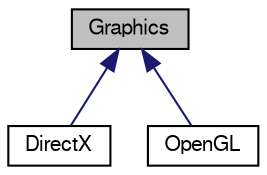 digraph G
{
  bgcolor="transparent";
  edge [fontname="FreeSans",fontsize=10,labelfontname="FreeSans",labelfontsize=10];
  node [fontname="FreeSans",fontsize=10,shape=record];
  Node1 [label="Graphics",height=0.2,width=0.4,color="black", fillcolor="grey75", style="filled" fontcolor="black"];
  Node1 -> Node2 [dir=back,color="midnightblue",fontsize=10,style="solid"];
  Node2 [label="DirectX",height=0.2,width=0.4,color="black",URL="$class_direct_x.html"];
  Node1 -> Node3 [dir=back,color="midnightblue",fontsize=10,style="solid"];
  Node3 [label="OpenGL",height=0.2,width=0.4,color="black",URL="$class_open_g_l.html"];
}
